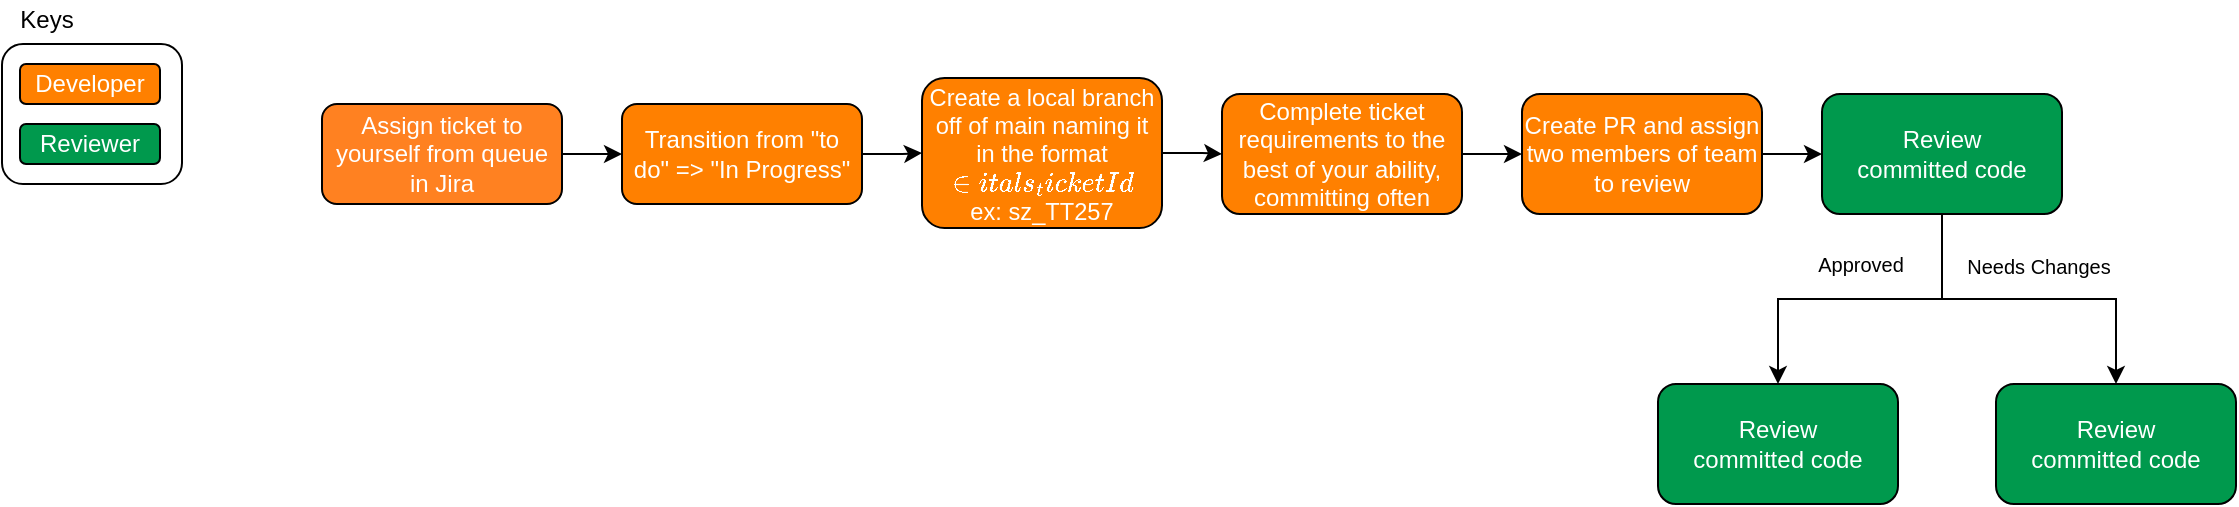 <mxfile version="15.5.6" type="github">
  <diagram id="C5RBs43oDa-KdzZeNtuy" name="Page-1">
    <mxGraphModel dx="788" dy="538" grid="1" gridSize="10" guides="1" tooltips="1" connect="1" arrows="1" fold="1" page="1" pageScale="1" pageWidth="1169" pageHeight="1654" math="0" shadow="0">
      <root>
        <mxCell id="WIyWlLk6GJQsqaUBKTNV-0" />
        <mxCell id="WIyWlLk6GJQsqaUBKTNV-1" parent="WIyWlLk6GJQsqaUBKTNV-0" />
        <mxCell id="Madp-EktR0fU7A6Jf47D-1" style="edgeStyle=orthogonalEdgeStyle;rounded=0;orthogonalLoop=1;jettySize=auto;html=1;entryX=0;entryY=0.5;entryDx=0;entryDy=0;fontColor=#FFFFFF;" parent="WIyWlLk6GJQsqaUBKTNV-1" source="WIyWlLk6GJQsqaUBKTNV-3" target="Madp-EktR0fU7A6Jf47D-0" edge="1">
          <mxGeometry relative="1" as="geometry" />
        </mxCell>
        <mxCell id="WIyWlLk6GJQsqaUBKTNV-3" value="&lt;font color=&quot;#ffffff&quot;&gt;Assign ticket to yourself from queue in Jira&lt;/font&gt;" style="rounded=1;whiteSpace=wrap;html=1;fontSize=12;glass=0;strokeWidth=1;shadow=0;fillColor=#FF8121;" parent="WIyWlLk6GJQsqaUBKTNV-1" vertex="1">
          <mxGeometry x="170" y="70" width="120" height="50" as="geometry" />
        </mxCell>
        <mxCell id="6Gb9cG1hv3drvlyO0GPC-1" style="edgeStyle=orthogonalEdgeStyle;rounded=0;orthogonalLoop=1;jettySize=auto;html=1;fontColor=#000000;" edge="1" parent="WIyWlLk6GJQsqaUBKTNV-1" source="Madp-EktR0fU7A6Jf47D-0" target="6Gb9cG1hv3drvlyO0GPC-0">
          <mxGeometry relative="1" as="geometry" />
        </mxCell>
        <mxCell id="Madp-EktR0fU7A6Jf47D-0" value="&lt;span data-lucid-type=&quot;application/vnd.lucid.text&quot; data-lucid-content=&quot;{&amp;#34;t&amp;#34;:&amp;#34;Transition from \&amp;#34;to do\&amp;#34; =&amp;gt; \&amp;#34;In Progress\&amp;#34;&amp;#34;,&amp;#34;m&amp;#34;:[{&amp;#34;s&amp;#34;:0,&amp;#34;n&amp;#34;:&amp;#34;fc&amp;#34;,&amp;#34;v&amp;#34;:&amp;#34;Regular&amp;#34;,&amp;#34;e&amp;#34;:40},{&amp;#34;s&amp;#34;:0,&amp;#34;n&amp;#34;:&amp;#34;fid&amp;#34;,&amp;#34;v&amp;#34;:2,&amp;#34;e&amp;#34;:40},{&amp;#34;s&amp;#34;:0,&amp;#34;n&amp;#34;:&amp;#34;c&amp;#34;,&amp;#34;v&amp;#34;:&amp;#34;#ffffffff&amp;#34;,&amp;#34;e&amp;#34;:40}]}&quot;&gt;&lt;span style=&quot;color: #ffffff&quot;&gt;Transition from &quot;to do&quot; =&amp;gt; &quot;In Progress&quot;&lt;/span&gt;&lt;/span&gt;" style="rounded=1;whiteSpace=wrap;html=1;fontSize=12;glass=0;strokeWidth=1;shadow=0;fillColor=#FF8000;" parent="WIyWlLk6GJQsqaUBKTNV-1" vertex="1">
          <mxGeometry x="320" y="70" width="120" height="50" as="geometry" />
        </mxCell>
        <mxCell id="Madp-EktR0fU7A6Jf47D-2" value="" style="rounded=1;whiteSpace=wrap;html=1;fontColor=#FFFFFF;fillColor=#FFFFFF;" parent="WIyWlLk6GJQsqaUBKTNV-1" vertex="1">
          <mxGeometry x="10" y="40" width="90" height="70" as="geometry" />
        </mxCell>
        <mxCell id="Madp-EktR0fU7A6Jf47D-3" value="Developer" style="rounded=1;whiteSpace=wrap;html=1;fontColor=#FFFFFF;fillColor=#FF8000;" parent="WIyWlLk6GJQsqaUBKTNV-1" vertex="1">
          <mxGeometry x="19" y="50" width="70" height="20" as="geometry" />
        </mxCell>
        <mxCell id="Madp-EktR0fU7A6Jf47D-4" value="Reviewer" style="rounded=1;whiteSpace=wrap;html=1;fontColor=#FFFFFF;fillColor=#00994D;" parent="WIyWlLk6GJQsqaUBKTNV-1" vertex="1">
          <mxGeometry x="19" y="80" width="70" height="20" as="geometry" />
        </mxCell>
        <mxCell id="Madp-EktR0fU7A6Jf47D-6" value="Keys" style="text;html=1;resizable=0;autosize=1;align=center;verticalAlign=middle;points=[];fillColor=none;strokeColor=none;rounded=0;fontColor=#000000;shadow=0;" parent="WIyWlLk6GJQsqaUBKTNV-1" vertex="1">
          <mxGeometry x="12" y="18" width="40" height="20" as="geometry" />
        </mxCell>
        <mxCell id="6Gb9cG1hv3drvlyO0GPC-6" value="" style="edgeStyle=orthogonalEdgeStyle;rounded=0;orthogonalLoop=1;jettySize=auto;html=1;fontSize=10;fontColor=#000000;align=center;" edge="1" parent="WIyWlLk6GJQsqaUBKTNV-1" source="6Gb9cG1hv3drvlyO0GPC-0" target="6Gb9cG1hv3drvlyO0GPC-4">
          <mxGeometry relative="1" as="geometry" />
        </mxCell>
        <mxCell id="6Gb9cG1hv3drvlyO0GPC-0" value="&lt;span data-lucid-type=&quot;application/vnd.lucid.text&quot; data-lucid-content=&quot;{&amp;#34;t&amp;#34;:&amp;#34;Create a local branch off of main naming it in reference to the ticket number&amp;#34;,&amp;#34;m&amp;#34;:[{&amp;#34;s&amp;#34;:0,&amp;#34;n&amp;#34;:&amp;#34;c&amp;#34;,&amp;#34;v&amp;#34;:&amp;#34;#ffffffff&amp;#34;,&amp;#34;e&amp;#34;:77},{&amp;#34;s&amp;#34;:0,&amp;#34;n&amp;#34;:&amp;#34;fc&amp;#34;,&amp;#34;v&amp;#34;:&amp;#34;Regular&amp;#34;,&amp;#34;e&amp;#34;:77},{&amp;#34;s&amp;#34;:0,&amp;#34;n&amp;#34;:&amp;#34;fid&amp;#34;,&amp;#34;v&amp;#34;:2,&amp;#34;e&amp;#34;:77},{&amp;#34;s&amp;#34;:0,&amp;#34;n&amp;#34;:&amp;#34;s&amp;#34;,&amp;#34;v&amp;#34;:15.778,&amp;#34;e&amp;#34;:77}]}&quot;&gt;&lt;span style=&quot;color: #ffffff ; font-size: 11.833px&quot;&gt;Create a local branch off of main naming it in the format `initals_ticketId`&lt;br&gt;ex: sz_TT257&lt;br&gt;&lt;/span&gt;&lt;/span&gt;" style="rounded=1;whiteSpace=wrap;html=1;fontSize=12;glass=0;strokeWidth=1;shadow=0;fillColor=#FF8000;" vertex="1" parent="WIyWlLk6GJQsqaUBKTNV-1">
          <mxGeometry x="470" y="57" width="120" height="75" as="geometry" />
        </mxCell>
        <mxCell id="6Gb9cG1hv3drvlyO0GPC-7" value="" style="edgeStyle=orthogonalEdgeStyle;rounded=0;orthogonalLoop=1;jettySize=auto;html=1;fontSize=10;fontColor=#000000;align=center;" edge="1" parent="WIyWlLk6GJQsqaUBKTNV-1" source="6Gb9cG1hv3drvlyO0GPC-4" target="6Gb9cG1hv3drvlyO0GPC-5">
          <mxGeometry relative="1" as="geometry" />
        </mxCell>
        <mxCell id="6Gb9cG1hv3drvlyO0GPC-4" value="&lt;span data-lucid-type=&quot;application/vnd.lucid.text&quot; data-lucid-content=&quot;{&amp;#34;t&amp;#34;:&amp;#34;Complete ticket requirements to the best of your ability, commiting often&amp;#34;,&amp;#34;m&amp;#34;:[{&amp;#34;s&amp;#34;:0,&amp;#34;n&amp;#34;:&amp;#34;fc&amp;#34;,&amp;#34;v&amp;#34;:&amp;#34;Regular&amp;#34;,&amp;#34;e&amp;#34;:73},{&amp;#34;s&amp;#34;:0,&amp;#34;n&amp;#34;:&amp;#34;fid&amp;#34;,&amp;#34;v&amp;#34;:2,&amp;#34;e&amp;#34;:73},{&amp;#34;s&amp;#34;:0,&amp;#34;n&amp;#34;:&amp;#34;c&amp;#34;,&amp;#34;v&amp;#34;:&amp;#34;#ffffffff&amp;#34;,&amp;#34;e&amp;#34;:73}]}&quot;&gt;&lt;font color=&quot;#ffffff&quot;&gt;Complete ticket requirements to the best of your ability, committing&amp;nbsp;often&lt;/font&gt;&lt;/span&gt;" style="rounded=1;whiteSpace=wrap;html=1;fontSize=12;glass=0;strokeWidth=1;shadow=0;fillColor=#FF8000;" vertex="1" parent="WIyWlLk6GJQsqaUBKTNV-1">
          <mxGeometry x="620" y="65" width="120" height="60" as="geometry" />
        </mxCell>
        <mxCell id="6Gb9cG1hv3drvlyO0GPC-9" value="" style="edgeStyle=orthogonalEdgeStyle;rounded=0;orthogonalLoop=1;jettySize=auto;html=1;fontSize=10;fontColor=#000000;align=center;" edge="1" parent="WIyWlLk6GJQsqaUBKTNV-1" source="6Gb9cG1hv3drvlyO0GPC-5" target="6Gb9cG1hv3drvlyO0GPC-8">
          <mxGeometry relative="1" as="geometry" />
        </mxCell>
        <UserObject label="&lt;span data-lucid-type=&quot;application/vnd.lucid.text&quot; data-lucid-content=&quot;{&amp;#34;t&amp;#34;:&amp;#34;Create PR and assign two members of team to review&amp;#34;,&amp;#34;m&amp;#34;:[{&amp;#34;s&amp;#34;:0,&amp;#34;n&amp;#34;:&amp;#34;fc&amp;#34;,&amp;#34;v&amp;#34;:&amp;#34;Regular&amp;#34;,&amp;#34;e&amp;#34;:50},{&amp;#34;s&amp;#34;:0,&amp;#34;n&amp;#34;:&amp;#34;fid&amp;#34;,&amp;#34;v&amp;#34;:2,&amp;#34;e&amp;#34;:50},{&amp;#34;s&amp;#34;:0,&amp;#34;n&amp;#34;:&amp;#34;c&amp;#34;,&amp;#34;v&amp;#34;:&amp;#34;#ffffffff&amp;#34;,&amp;#34;e&amp;#34;:50}]}&quot;&gt;&lt;span style=&quot;color: #ffffff&quot;&gt;Create PR and assign two members of team to review&lt;/span&gt;&lt;/span&gt;" link="https://raw.githubusercontent.com/smzajac/draw-diagrams/main/assignees.png" linkTarget="_blank" id="6Gb9cG1hv3drvlyO0GPC-5">
          <mxCell style="rounded=1;whiteSpace=wrap;html=1;fontSize=12;glass=0;strokeWidth=1;shadow=0;fillColor=#FF8000;" vertex="1" parent="WIyWlLk6GJQsqaUBKTNV-1">
            <mxGeometry x="770" y="65" width="120" height="60" as="geometry" />
          </mxCell>
        </UserObject>
        <mxCell id="6Gb9cG1hv3drvlyO0GPC-11" value="Needs Changes" style="edgeStyle=orthogonalEdgeStyle;rounded=0;orthogonalLoop=1;jettySize=auto;html=1;fontSize=10;fontColor=#000000;align=center;" edge="1" parent="WIyWlLk6GJQsqaUBKTNV-1" source="6Gb9cG1hv3drvlyO0GPC-8" target="6Gb9cG1hv3drvlyO0GPC-10">
          <mxGeometry x="0.051" y="18" relative="1" as="geometry">
            <mxPoint y="1" as="offset" />
          </mxGeometry>
        </mxCell>
        <mxCell id="6Gb9cG1hv3drvlyO0GPC-13" value="Approved" style="edgeStyle=orthogonalEdgeStyle;rounded=0;orthogonalLoop=1;jettySize=auto;html=1;fontSize=10;fontColor=#000000;align=center;" edge="1" parent="WIyWlLk6GJQsqaUBKTNV-1" source="6Gb9cG1hv3drvlyO0GPC-8" target="6Gb9cG1hv3drvlyO0GPC-12">
          <mxGeometry y="-17" relative="1" as="geometry">
            <mxPoint y="-1" as="offset" />
          </mxGeometry>
        </mxCell>
        <mxCell id="6Gb9cG1hv3drvlyO0GPC-8" value="&lt;font color=&quot;#ffffff&quot;&gt;Review committed&amp;nbsp;code&lt;/font&gt;" style="rounded=1;whiteSpace=wrap;html=1;fontSize=12;glass=0;strokeWidth=1;shadow=0;fillColor=#00994D;" vertex="1" parent="WIyWlLk6GJQsqaUBKTNV-1">
          <mxGeometry x="920" y="65" width="120" height="60" as="geometry" />
        </mxCell>
        <mxCell id="6Gb9cG1hv3drvlyO0GPC-10" value="&lt;font color=&quot;#ffffff&quot;&gt;Review committed&amp;nbsp;code&lt;/font&gt;" style="rounded=1;whiteSpace=wrap;html=1;fontSize=12;glass=0;strokeWidth=1;shadow=0;fillColor=#00994D;" vertex="1" parent="WIyWlLk6GJQsqaUBKTNV-1">
          <mxGeometry x="1007" y="210" width="120" height="60" as="geometry" />
        </mxCell>
        <mxCell id="6Gb9cG1hv3drvlyO0GPC-12" value="&lt;font color=&quot;#ffffff&quot;&gt;Review committed&amp;nbsp;code&lt;/font&gt;" style="rounded=1;whiteSpace=wrap;html=1;fontSize=12;glass=0;strokeWidth=1;shadow=0;fillColor=#00994D;" vertex="1" parent="WIyWlLk6GJQsqaUBKTNV-1">
          <mxGeometry x="838" y="210" width="120" height="60" as="geometry" />
        </mxCell>
      </root>
    </mxGraphModel>
  </diagram>
</mxfile>
